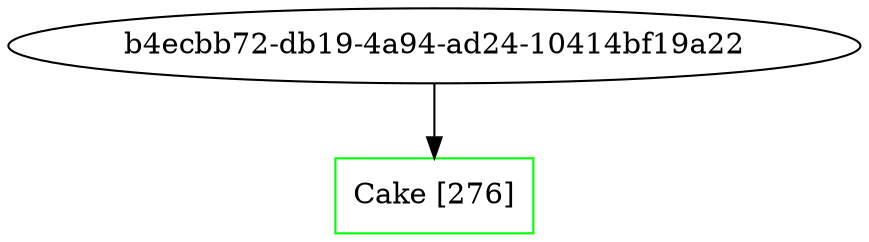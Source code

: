 strict digraph base_element {
	graph [bb="0,0,409.46,108",
		name=base_element
	];
	node [label="\N",
		nodesep=0.4,
		ranksep=1
	];
	"Cake [276]"	 [color=green,
		height=0.5,
		object="{'file_links': [], 'name': 'Cake', 'notes': None, 'process': {'id': 'b4ecbb72-db19-4a94-ad24-10414bf19a22', 'scope': 'auto', 'type': '\
link_by_uid'}, 'sample_type': 'unknown', 'spec': {'id': 'cake', 'scope': 'citrine-demo', 'type': 'link_by_uid'}, 'tags': [], 'type': '\
material_run', 'uids': {'auto': '276dd0c0-6d80-4460-b256-c7247c8591e7'}}",
		pos="204.73,18",
		shape=s,
		type=material_run,
		uid="276dd0c0-6d80-4460-b256-c7247c8591e7",
		width=1.3194];
	"b4ecbb72-db19-4a94-ad24-10414bf19a22"	 [height=0.5,
		pos="204.73,90",
		width=5.687];
	"b4ecbb72-db19-4a94-ad24-10414bf19a22" -> "Cake [276]"	 [pos="e,204.73,36.413 204.73,71.831 204.73,64.131 204.73,54.974 204.73,46.417"];
}

